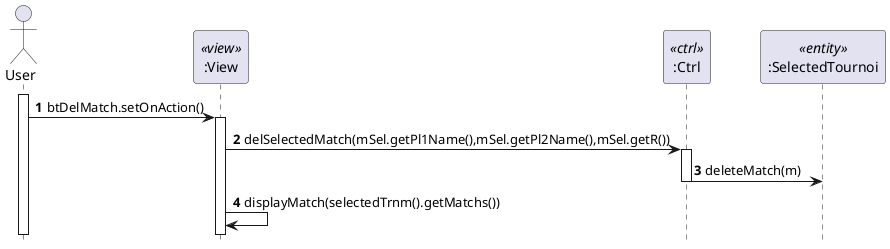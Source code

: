 @startuml SD_MATCH_DEL
hide footbox
autonumber
skinparam shadowing false
actor User as u
participant ":View" as v <<view>>
participant ":Ctrl" as c <<ctrl>>
participant ":SelectedTournoi" as f <<entity>> 

activate u
u -> v : btDelMatch.setOnAction()
activate v
v->c: delSelectedMatch(mSel.getPl1Name(),mSel.getPl2Name(),mSel.getR())
activate c
c ->f:deleteMatch(m)
deactivate c
v -> v : displayMatch(selectedTrnm().getMatchs()) 
@enduml